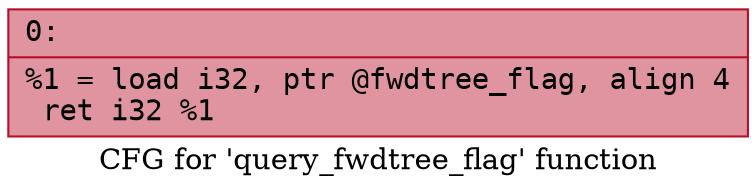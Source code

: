 digraph "CFG for 'query_fwdtree_flag' function" {
	label="CFG for 'query_fwdtree_flag' function";

	Node0x6000031fa7b0 [shape=record,color="#b70d28ff", style=filled, fillcolor="#b70d2870" fontname="Courier",label="{0:\l|  %1 = load i32, ptr @fwdtree_flag, align 4\l  ret i32 %1\l}"];
}
